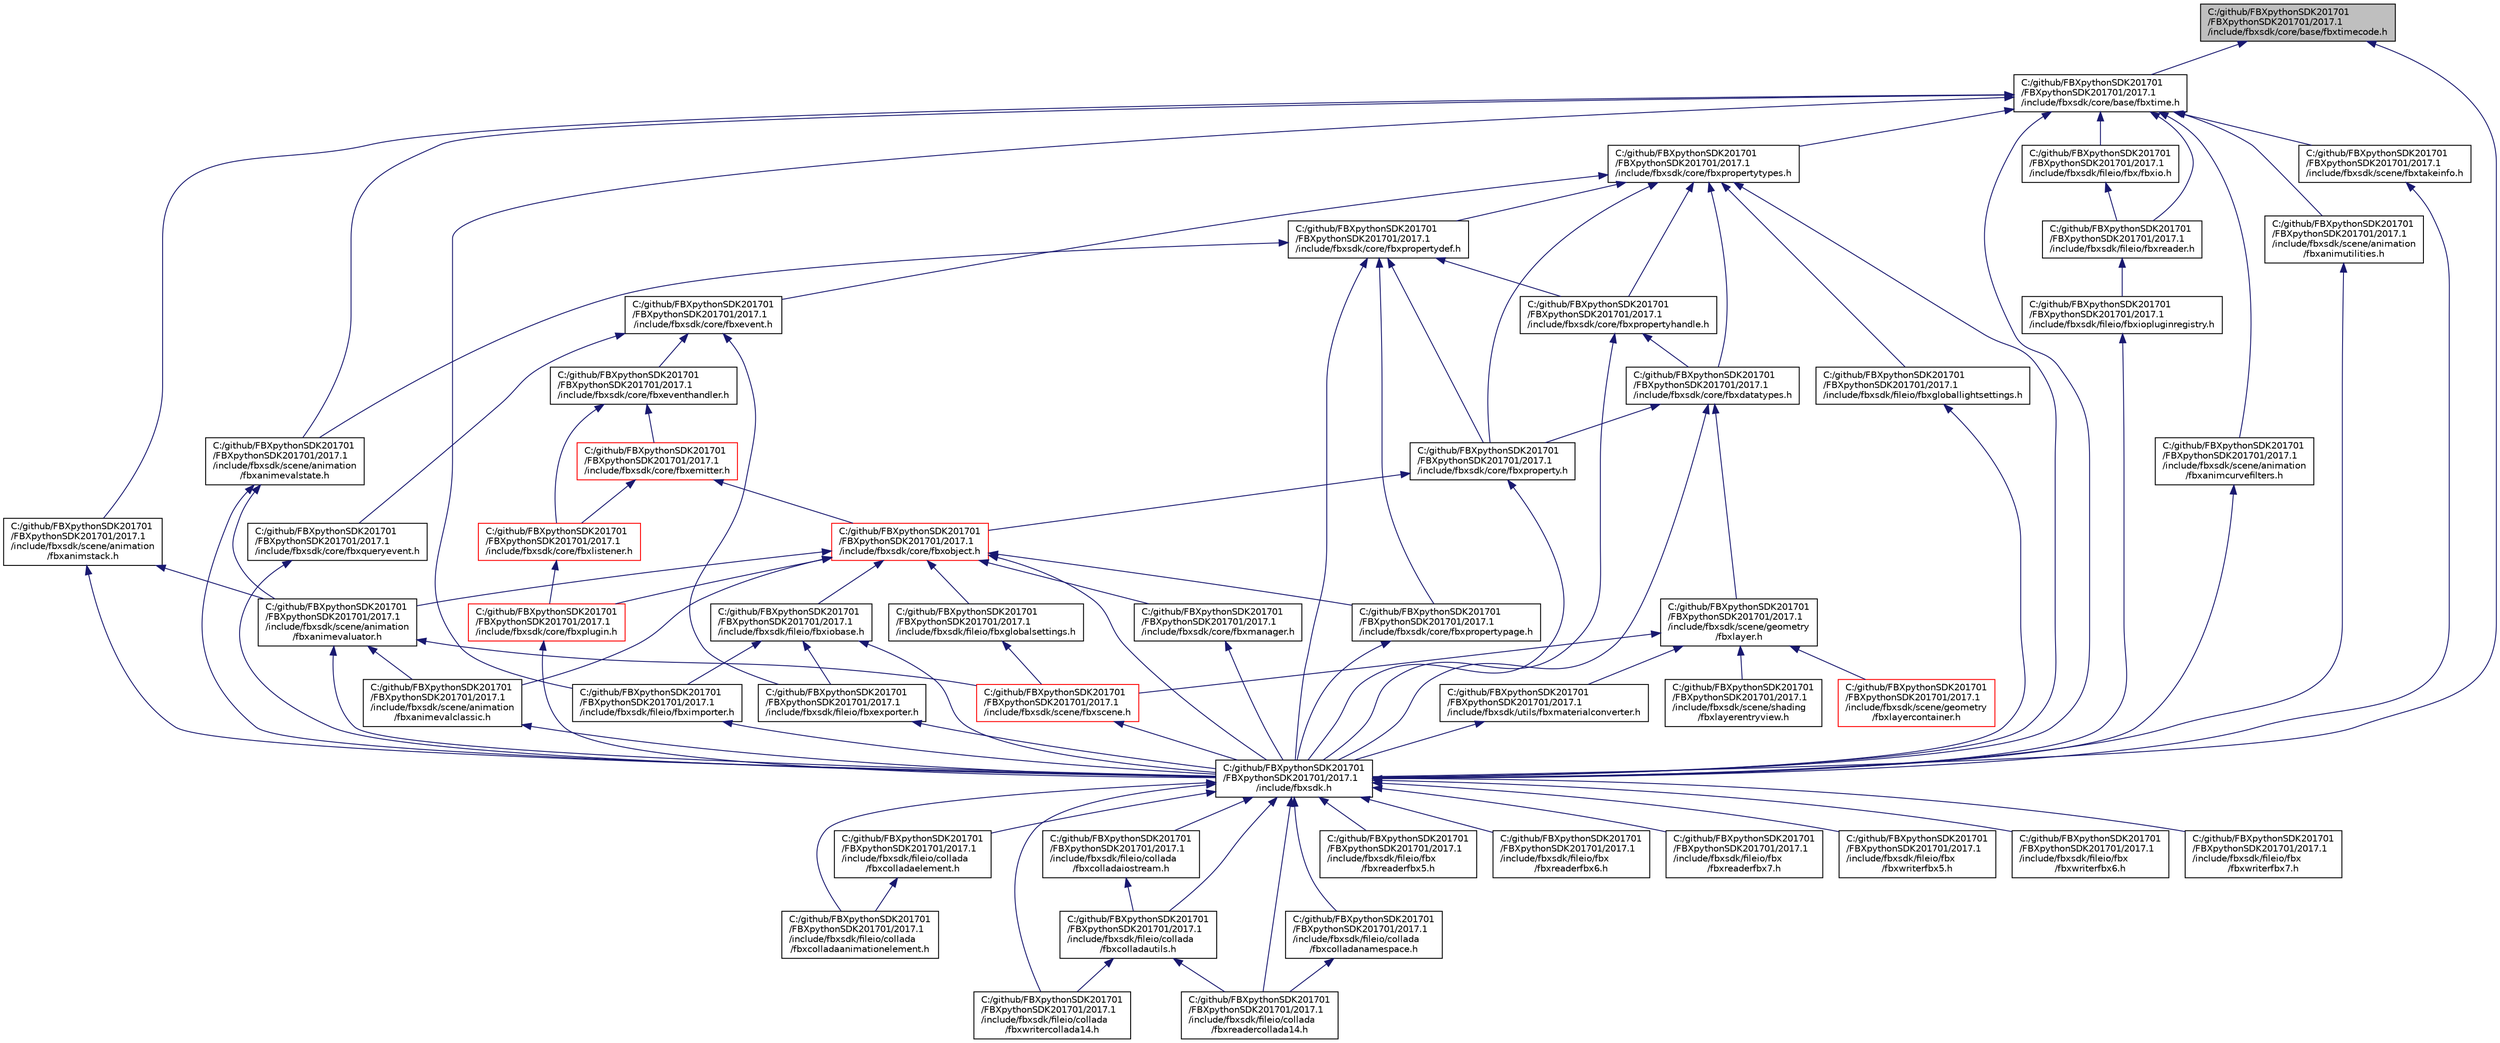 digraph "C:/github/FBXpythonSDK201701/FBXpythonSDK201701/2017.1/include/fbxsdk/core/base/fbxtimecode.h"
{
  edge [fontname="Helvetica",fontsize="10",labelfontname="Helvetica",labelfontsize="10"];
  node [fontname="Helvetica",fontsize="10",shape=record];
  Node24 [label="C:/github/FBXpythonSDK201701\l/FBXpythonSDK201701/2017.1\l/include/fbxsdk/core/base/fbxtimecode.h",height=0.2,width=0.4,color="black", fillcolor="grey75", style="filled", fontcolor="black"];
  Node24 -> Node25 [dir="back",color="midnightblue",fontsize="10",style="solid"];
  Node25 [label="C:/github/FBXpythonSDK201701\l/FBXpythonSDK201701/2017.1\l/include/fbxsdk/core/base/fbxtime.h",height=0.2,width=0.4,color="black", fillcolor="white", style="filled",URL="$fbxtime_8h.html"];
  Node25 -> Node26 [dir="back",color="midnightblue",fontsize="10",style="solid"];
  Node26 [label="C:/github/FBXpythonSDK201701\l/FBXpythonSDK201701/2017.1\l/include/fbxsdk/core/fbxpropertytypes.h",height=0.2,width=0.4,color="black", fillcolor="white", style="filled",URL="$fbxpropertytypes_8h.html"];
  Node26 -> Node27 [dir="back",color="midnightblue",fontsize="10",style="solid"];
  Node27 [label="C:/github/FBXpythonSDK201701\l/FBXpythonSDK201701/2017.1\l/include/fbxsdk/core/fbxdatatypes.h",height=0.2,width=0.4,color="black", fillcolor="white", style="filled",URL="$fbxdatatypes_8h.html"];
  Node27 -> Node28 [dir="back",color="midnightblue",fontsize="10",style="solid"];
  Node28 [label="C:/github/FBXpythonSDK201701\l/FBXpythonSDK201701/2017.1\l/include/fbxsdk/core/fbxproperty.h",height=0.2,width=0.4,color="black", fillcolor="white", style="filled",URL="$fbxproperty_8h.html"];
  Node28 -> Node29 [dir="back",color="midnightblue",fontsize="10",style="solid"];
  Node29 [label="C:/github/FBXpythonSDK201701\l/FBXpythonSDK201701/2017.1\l/include/fbxsdk/core/fbxobject.h",height=0.2,width=0.4,color="red", fillcolor="white", style="filled",URL="$fbxobject_8h.html"];
  Node29 -> Node30 [dir="back",color="midnightblue",fontsize="10",style="solid"];
  Node30 [label="C:/github/FBXpythonSDK201701\l/FBXpythonSDK201701/2017.1\l/include/fbxsdk/core/fbxmanager.h",height=0.2,width=0.4,color="black", fillcolor="white", style="filled",URL="$fbxmanager_8h.html"];
  Node30 -> Node31 [dir="back",color="midnightblue",fontsize="10",style="solid"];
  Node31 [label="C:/github/FBXpythonSDK201701\l/FBXpythonSDK201701/2017.1\l/include/fbxsdk.h",height=0.2,width=0.4,color="black", fillcolor="white", style="filled",URL="$fbxsdk_8h.html"];
  Node31 -> Node32 [dir="back",color="midnightblue",fontsize="10",style="solid"];
  Node32 [label="C:/github/FBXpythonSDK201701\l/FBXpythonSDK201701/2017.1\l/include/fbxsdk/fileio/collada\l/fbxcolladaanimationelement.h",height=0.2,width=0.4,color="black", fillcolor="white", style="filled",URL="$fbxcolladaanimationelement_8h.html"];
  Node31 -> Node33 [dir="back",color="midnightblue",fontsize="10",style="solid"];
  Node33 [label="C:/github/FBXpythonSDK201701\l/FBXpythonSDK201701/2017.1\l/include/fbxsdk/fileio/collada\l/fbxcolladaelement.h",height=0.2,width=0.4,color="black", fillcolor="white", style="filled",URL="$fbxcolladaelement_8h.html"];
  Node33 -> Node32 [dir="back",color="midnightblue",fontsize="10",style="solid"];
  Node31 -> Node34 [dir="back",color="midnightblue",fontsize="10",style="solid"];
  Node34 [label="C:/github/FBXpythonSDK201701\l/FBXpythonSDK201701/2017.1\l/include/fbxsdk/fileio/collada\l/fbxcolladaiostream.h",height=0.2,width=0.4,color="black", fillcolor="white", style="filled",URL="$fbxcolladaiostream_8h.html"];
  Node34 -> Node35 [dir="back",color="midnightblue",fontsize="10",style="solid"];
  Node35 [label="C:/github/FBXpythonSDK201701\l/FBXpythonSDK201701/2017.1\l/include/fbxsdk/fileio/collada\l/fbxcolladautils.h",height=0.2,width=0.4,color="black", fillcolor="white", style="filled",URL="$fbxcolladautils_8h.html"];
  Node35 -> Node36 [dir="back",color="midnightblue",fontsize="10",style="solid"];
  Node36 [label="C:/github/FBXpythonSDK201701\l/FBXpythonSDK201701/2017.1\l/include/fbxsdk/fileio/collada\l/fbxreadercollada14.h",height=0.2,width=0.4,color="black", fillcolor="white", style="filled",URL="$fbxreadercollada14_8h.html"];
  Node35 -> Node37 [dir="back",color="midnightblue",fontsize="10",style="solid"];
  Node37 [label="C:/github/FBXpythonSDK201701\l/FBXpythonSDK201701/2017.1\l/include/fbxsdk/fileio/collada\l/fbxwritercollada14.h",height=0.2,width=0.4,color="black", fillcolor="white", style="filled",URL="$fbxwritercollada14_8h.html"];
  Node31 -> Node38 [dir="back",color="midnightblue",fontsize="10",style="solid"];
  Node38 [label="C:/github/FBXpythonSDK201701\l/FBXpythonSDK201701/2017.1\l/include/fbxsdk/fileio/collada\l/fbxcolladanamespace.h",height=0.2,width=0.4,color="black", fillcolor="white", style="filled",URL="$fbxcolladanamespace_8h.html"];
  Node38 -> Node36 [dir="back",color="midnightblue",fontsize="10",style="solid"];
  Node31 -> Node35 [dir="back",color="midnightblue",fontsize="10",style="solid"];
  Node31 -> Node36 [dir="back",color="midnightblue",fontsize="10",style="solid"];
  Node31 -> Node37 [dir="back",color="midnightblue",fontsize="10",style="solid"];
  Node31 -> Node39 [dir="back",color="midnightblue",fontsize="10",style="solid"];
  Node39 [label="C:/github/FBXpythonSDK201701\l/FBXpythonSDK201701/2017.1\l/include/fbxsdk/fileio/fbx\l/fbxreaderfbx5.h",height=0.2,width=0.4,color="black", fillcolor="white", style="filled",URL="$fbxreaderfbx5_8h.html"];
  Node31 -> Node40 [dir="back",color="midnightblue",fontsize="10",style="solid"];
  Node40 [label="C:/github/FBXpythonSDK201701\l/FBXpythonSDK201701/2017.1\l/include/fbxsdk/fileio/fbx\l/fbxreaderfbx6.h",height=0.2,width=0.4,color="black", fillcolor="white", style="filled",URL="$fbxreaderfbx6_8h.html"];
  Node31 -> Node41 [dir="back",color="midnightblue",fontsize="10",style="solid"];
  Node41 [label="C:/github/FBXpythonSDK201701\l/FBXpythonSDK201701/2017.1\l/include/fbxsdk/fileio/fbx\l/fbxreaderfbx7.h",height=0.2,width=0.4,color="black", fillcolor="white", style="filled",URL="$fbxreaderfbx7_8h.html"];
  Node31 -> Node42 [dir="back",color="midnightblue",fontsize="10",style="solid"];
  Node42 [label="C:/github/FBXpythonSDK201701\l/FBXpythonSDK201701/2017.1\l/include/fbxsdk/fileio/fbx\l/fbxwriterfbx5.h",height=0.2,width=0.4,color="black", fillcolor="white", style="filled",URL="$fbxwriterfbx5_8h.html"];
  Node31 -> Node43 [dir="back",color="midnightblue",fontsize="10",style="solid"];
  Node43 [label="C:/github/FBXpythonSDK201701\l/FBXpythonSDK201701/2017.1\l/include/fbxsdk/fileio/fbx\l/fbxwriterfbx6.h",height=0.2,width=0.4,color="black", fillcolor="white", style="filled",URL="$fbxwriterfbx6_8h.html"];
  Node31 -> Node44 [dir="back",color="midnightblue",fontsize="10",style="solid"];
  Node44 [label="C:/github/FBXpythonSDK201701\l/FBXpythonSDK201701/2017.1\l/include/fbxsdk/fileio/fbx\l/fbxwriterfbx7.h",height=0.2,width=0.4,color="black", fillcolor="white", style="filled",URL="$fbxwriterfbx7_8h.html"];
  Node29 -> Node45 [dir="back",color="midnightblue",fontsize="10",style="solid"];
  Node45 [label="C:/github/FBXpythonSDK201701\l/FBXpythonSDK201701/2017.1\l/include/fbxsdk/core/fbxplugin.h",height=0.2,width=0.4,color="red", fillcolor="white", style="filled",URL="$fbxplugin_8h.html"];
  Node45 -> Node31 [dir="back",color="midnightblue",fontsize="10",style="solid"];
  Node29 -> Node50 [dir="back",color="midnightblue",fontsize="10",style="solid"];
  Node50 [label="C:/github/FBXpythonSDK201701\l/FBXpythonSDK201701/2017.1\l/include/fbxsdk/core/fbxpropertypage.h",height=0.2,width=0.4,color="black", fillcolor="white", style="filled",URL="$fbxpropertypage_8h.html"];
  Node50 -> Node31 [dir="back",color="midnightblue",fontsize="10",style="solid"];
  Node29 -> Node51 [dir="back",color="midnightblue",fontsize="10",style="solid"];
  Node51 [label="C:/github/FBXpythonSDK201701\l/FBXpythonSDK201701/2017.1\l/include/fbxsdk/fileio/fbxglobalsettings.h",height=0.2,width=0.4,color="black", fillcolor="white", style="filled",URL="$fbxglobalsettings_8h.html"];
  Node51 -> Node52 [dir="back",color="midnightblue",fontsize="10",style="solid"];
  Node52 [label="C:/github/FBXpythonSDK201701\l/FBXpythonSDK201701/2017.1\l/include/fbxsdk/scene/fbxscene.h",height=0.2,width=0.4,color="red", fillcolor="white", style="filled",URL="$fbxscene_8h.html"];
  Node52 -> Node31 [dir="back",color="midnightblue",fontsize="10",style="solid"];
  Node29 -> Node58 [dir="back",color="midnightblue",fontsize="10",style="solid"];
  Node58 [label="C:/github/FBXpythonSDK201701\l/FBXpythonSDK201701/2017.1\l/include/fbxsdk/fileio/fbxiobase.h",height=0.2,width=0.4,color="black", fillcolor="white", style="filled",URL="$fbxiobase_8h.html"];
  Node58 -> Node59 [dir="back",color="midnightblue",fontsize="10",style="solid"];
  Node59 [label="C:/github/FBXpythonSDK201701\l/FBXpythonSDK201701/2017.1\l/include/fbxsdk/fileio/fbxexporter.h",height=0.2,width=0.4,color="black", fillcolor="white", style="filled",URL="$fbxexporter_8h.html"];
  Node59 -> Node31 [dir="back",color="midnightblue",fontsize="10",style="solid"];
  Node58 -> Node60 [dir="back",color="midnightblue",fontsize="10",style="solid"];
  Node60 [label="C:/github/FBXpythonSDK201701\l/FBXpythonSDK201701/2017.1\l/include/fbxsdk/fileio/fbximporter.h",height=0.2,width=0.4,color="black", fillcolor="white", style="filled",URL="$fbximporter_8h.html"];
  Node60 -> Node31 [dir="back",color="midnightblue",fontsize="10",style="solid"];
  Node58 -> Node31 [dir="back",color="midnightblue",fontsize="10",style="solid"];
  Node29 -> Node67 [dir="back",color="midnightblue",fontsize="10",style="solid"];
  Node67 [label="C:/github/FBXpythonSDK201701\l/FBXpythonSDK201701/2017.1\l/include/fbxsdk/scene/animation\l/fbxanimevalclassic.h",height=0.2,width=0.4,color="black", fillcolor="white", style="filled",URL="$fbxanimevalclassic_8h.html"];
  Node67 -> Node31 [dir="back",color="midnightblue",fontsize="10",style="solid"];
  Node29 -> Node68 [dir="back",color="midnightblue",fontsize="10",style="solid"];
  Node68 [label="C:/github/FBXpythonSDK201701\l/FBXpythonSDK201701/2017.1\l/include/fbxsdk/scene/animation\l/fbxanimevaluator.h",height=0.2,width=0.4,color="black", fillcolor="white", style="filled",URL="$fbxanimevaluator_8h.html"];
  Node68 -> Node67 [dir="back",color="midnightblue",fontsize="10",style="solid"];
  Node68 -> Node52 [dir="back",color="midnightblue",fontsize="10",style="solid"];
  Node68 -> Node31 [dir="back",color="midnightblue",fontsize="10",style="solid"];
  Node29 -> Node31 [dir="back",color="midnightblue",fontsize="10",style="solid"];
  Node28 -> Node31 [dir="back",color="midnightblue",fontsize="10",style="solid"];
  Node27 -> Node146 [dir="back",color="midnightblue",fontsize="10",style="solid"];
  Node146 [label="C:/github/FBXpythonSDK201701\l/FBXpythonSDK201701/2017.1\l/include/fbxsdk/scene/geometry\l/fbxlayer.h",height=0.2,width=0.4,color="black", fillcolor="white", style="filled",URL="$fbxlayer_8h.html"];
  Node146 -> Node52 [dir="back",color="midnightblue",fontsize="10",style="solid"];
  Node146 -> Node127 [dir="back",color="midnightblue",fontsize="10",style="solid"];
  Node127 [label="C:/github/FBXpythonSDK201701\l/FBXpythonSDK201701/2017.1\l/include/fbxsdk/scene/geometry\l/fbxlayercontainer.h",height=0.2,width=0.4,color="red", fillcolor="white", style="filled",URL="$fbxlayercontainer_8h.html"];
  Node146 -> Node147 [dir="back",color="midnightblue",fontsize="10",style="solid"];
  Node147 [label="C:/github/FBXpythonSDK201701\l/FBXpythonSDK201701/2017.1\l/include/fbxsdk/scene/shading\l/fbxlayerentryview.h",height=0.2,width=0.4,color="black", fillcolor="white", style="filled",URL="$fbxlayerentryview_8h.html"];
  Node146 -> Node148 [dir="back",color="midnightblue",fontsize="10",style="solid"];
  Node148 [label="C:/github/FBXpythonSDK201701\l/FBXpythonSDK201701/2017.1\l/include/fbxsdk/utils/fbxmaterialconverter.h",height=0.2,width=0.4,color="black", fillcolor="white", style="filled",URL="$fbxmaterialconverter_8h.html"];
  Node148 -> Node31 [dir="back",color="midnightblue",fontsize="10",style="solid"];
  Node27 -> Node31 [dir="back",color="midnightblue",fontsize="10",style="solid"];
  Node26 -> Node160 [dir="back",color="midnightblue",fontsize="10",style="solid"];
  Node160 [label="C:/github/FBXpythonSDK201701\l/FBXpythonSDK201701/2017.1\l/include/fbxsdk/core/fbxevent.h",height=0.2,width=0.4,color="black", fillcolor="white", style="filled",URL="$fbxevent_8h.html"];
  Node160 -> Node161 [dir="back",color="midnightblue",fontsize="10",style="solid"];
  Node161 [label="C:/github/FBXpythonSDK201701\l/FBXpythonSDK201701/2017.1\l/include/fbxsdk/core/fbxeventhandler.h",height=0.2,width=0.4,color="black", fillcolor="white", style="filled",URL="$fbxeventhandler_8h.html"];
  Node161 -> Node162 [dir="back",color="midnightblue",fontsize="10",style="solid"];
  Node162 [label="C:/github/FBXpythonSDK201701\l/FBXpythonSDK201701/2017.1\l/include/fbxsdk/core/fbxemitter.h",height=0.2,width=0.4,color="red", fillcolor="white", style="filled",URL="$fbxemitter_8h.html"];
  Node162 -> Node163 [dir="back",color="midnightblue",fontsize="10",style="solid"];
  Node163 [label="C:/github/FBXpythonSDK201701\l/FBXpythonSDK201701/2017.1\l/include/fbxsdk/core/fbxlistener.h",height=0.2,width=0.4,color="red", fillcolor="white", style="filled",URL="$fbxlistener_8h.html"];
  Node163 -> Node45 [dir="back",color="midnightblue",fontsize="10",style="solid"];
  Node162 -> Node29 [dir="back",color="midnightblue",fontsize="10",style="solid"];
  Node161 -> Node163 [dir="back",color="midnightblue",fontsize="10",style="solid"];
  Node160 -> Node165 [dir="back",color="midnightblue",fontsize="10",style="solid"];
  Node165 [label="C:/github/FBXpythonSDK201701\l/FBXpythonSDK201701/2017.1\l/include/fbxsdk/core/fbxqueryevent.h",height=0.2,width=0.4,color="black", fillcolor="white", style="filled",URL="$fbxqueryevent_8h.html"];
  Node165 -> Node31 [dir="back",color="midnightblue",fontsize="10",style="solid"];
  Node160 -> Node59 [dir="back",color="midnightblue",fontsize="10",style="solid"];
  Node26 -> Node28 [dir="back",color="midnightblue",fontsize="10",style="solid"];
  Node26 -> Node166 [dir="back",color="midnightblue",fontsize="10",style="solid"];
  Node166 [label="C:/github/FBXpythonSDK201701\l/FBXpythonSDK201701/2017.1\l/include/fbxsdk/core/fbxpropertydef.h",height=0.2,width=0.4,color="black", fillcolor="white", style="filled",URL="$fbxpropertydef_8h.html"];
  Node166 -> Node28 [dir="back",color="midnightblue",fontsize="10",style="solid"];
  Node166 -> Node167 [dir="back",color="midnightblue",fontsize="10",style="solid"];
  Node167 [label="C:/github/FBXpythonSDK201701\l/FBXpythonSDK201701/2017.1\l/include/fbxsdk/core/fbxpropertyhandle.h",height=0.2,width=0.4,color="black", fillcolor="white", style="filled",URL="$fbxpropertyhandle_8h.html"];
  Node167 -> Node27 [dir="back",color="midnightblue",fontsize="10",style="solid"];
  Node167 -> Node31 [dir="back",color="midnightblue",fontsize="10",style="solid"];
  Node166 -> Node50 [dir="back",color="midnightblue",fontsize="10",style="solid"];
  Node166 -> Node120 [dir="back",color="midnightblue",fontsize="10",style="solid"];
  Node120 [label="C:/github/FBXpythonSDK201701\l/FBXpythonSDK201701/2017.1\l/include/fbxsdk/scene/animation\l/fbxanimevalstate.h",height=0.2,width=0.4,color="black", fillcolor="white", style="filled",URL="$fbxanimevalstate_8h.html"];
  Node120 -> Node68 [dir="back",color="midnightblue",fontsize="10",style="solid"];
  Node120 -> Node31 [dir="back",color="midnightblue",fontsize="10",style="solid"];
  Node166 -> Node31 [dir="back",color="midnightblue",fontsize="10",style="solid"];
  Node26 -> Node167 [dir="back",color="midnightblue",fontsize="10",style="solid"];
  Node26 -> Node168 [dir="back",color="midnightblue",fontsize="10",style="solid"];
  Node168 [label="C:/github/FBXpythonSDK201701\l/FBXpythonSDK201701/2017.1\l/include/fbxsdk/fileio/fbxgloballightsettings.h",height=0.2,width=0.4,color="black", fillcolor="white", style="filled",URL="$fbxgloballightsettings_8h.html"];
  Node168 -> Node31 [dir="back",color="midnightblue",fontsize="10",style="solid"];
  Node26 -> Node31 [dir="back",color="midnightblue",fontsize="10",style="solid"];
  Node25 -> Node169 [dir="back",color="midnightblue",fontsize="10",style="solid"];
  Node169 [label="C:/github/FBXpythonSDK201701\l/FBXpythonSDK201701/2017.1\l/include/fbxsdk/fileio/fbx/fbxio.h",height=0.2,width=0.4,color="black", fillcolor="white", style="filled",URL="$fbxio_8h.html"];
  Node169 -> Node170 [dir="back",color="midnightblue",fontsize="10",style="solid"];
  Node170 [label="C:/github/FBXpythonSDK201701\l/FBXpythonSDK201701/2017.1\l/include/fbxsdk/fileio/fbxreader.h",height=0.2,width=0.4,color="black", fillcolor="white", style="filled",URL="$fbxreader_8h.html"];
  Node170 -> Node171 [dir="back",color="midnightblue",fontsize="10",style="solid"];
  Node171 [label="C:/github/FBXpythonSDK201701\l/FBXpythonSDK201701/2017.1\l/include/fbxsdk/fileio/fbxiopluginregistry.h",height=0.2,width=0.4,color="black", fillcolor="white", style="filled",URL="$fbxiopluginregistry_8h.html"];
  Node171 -> Node31 [dir="back",color="midnightblue",fontsize="10",style="solid"];
  Node25 -> Node60 [dir="back",color="midnightblue",fontsize="10",style="solid"];
  Node25 -> Node170 [dir="back",color="midnightblue",fontsize="10",style="solid"];
  Node25 -> Node62 [dir="back",color="midnightblue",fontsize="10",style="solid"];
  Node62 [label="C:/github/FBXpythonSDK201701\l/FBXpythonSDK201701/2017.1\l/include/fbxsdk/scene/animation\l/fbxanimcurvefilters.h",height=0.2,width=0.4,color="black", fillcolor="white", style="filled",URL="$fbxanimcurvefilters_8h.html"];
  Node62 -> Node31 [dir="back",color="midnightblue",fontsize="10",style="solid"];
  Node25 -> Node120 [dir="back",color="midnightblue",fontsize="10",style="solid"];
  Node25 -> Node83 [dir="back",color="midnightblue",fontsize="10",style="solid"];
  Node83 [label="C:/github/FBXpythonSDK201701\l/FBXpythonSDK201701/2017.1\l/include/fbxsdk/scene/animation\l/fbxanimstack.h",height=0.2,width=0.4,color="black", fillcolor="white", style="filled",URL="$fbxanimstack_8h.html"];
  Node83 -> Node68 [dir="back",color="midnightblue",fontsize="10",style="solid"];
  Node83 -> Node31 [dir="back",color="midnightblue",fontsize="10",style="solid"];
  Node25 -> Node64 [dir="back",color="midnightblue",fontsize="10",style="solid"];
  Node64 [label="C:/github/FBXpythonSDK201701\l/FBXpythonSDK201701/2017.1\l/include/fbxsdk/scene/animation\l/fbxanimutilities.h",height=0.2,width=0.4,color="black", fillcolor="white", style="filled",URL="$fbxanimutilities_8h.html"];
  Node64 -> Node31 [dir="back",color="midnightblue",fontsize="10",style="solid"];
  Node25 -> Node172 [dir="back",color="midnightblue",fontsize="10",style="solid"];
  Node172 [label="C:/github/FBXpythonSDK201701\l/FBXpythonSDK201701/2017.1\l/include/fbxsdk/scene/fbxtakeinfo.h",height=0.2,width=0.4,color="black", fillcolor="white", style="filled",URL="$fbxtakeinfo_8h.html"];
  Node172 -> Node31 [dir="back",color="midnightblue",fontsize="10",style="solid"];
  Node25 -> Node31 [dir="back",color="midnightblue",fontsize="10",style="solid"];
  Node24 -> Node31 [dir="back",color="midnightblue",fontsize="10",style="solid"];
}
